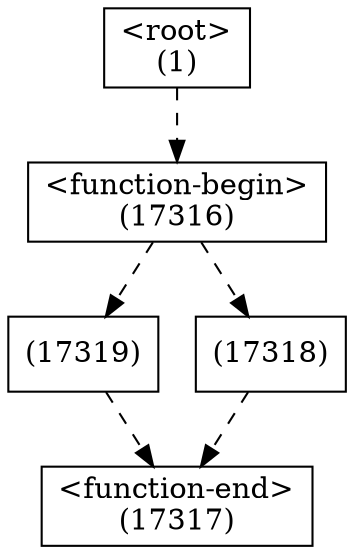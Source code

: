 digraph graphname {
n17319 [shape=box,label="(17319)"];
n17316 -> n17319[style="dashed"];
n17318 [shape=box,label="(17318)"];
n17316 -> n17318[style="dashed"];
n17317 [shape=box,label="<function-end>
(17317)"];
n17319 -> n17317[style="dashed"];
n17318 -> n17317[style="dashed"];
n17316 [shape=box,label="<function-begin>
(17316)"];
n1 -> n17316[style="dashed"];
n1 [shape=box,label="<root>
(1)"];
}
